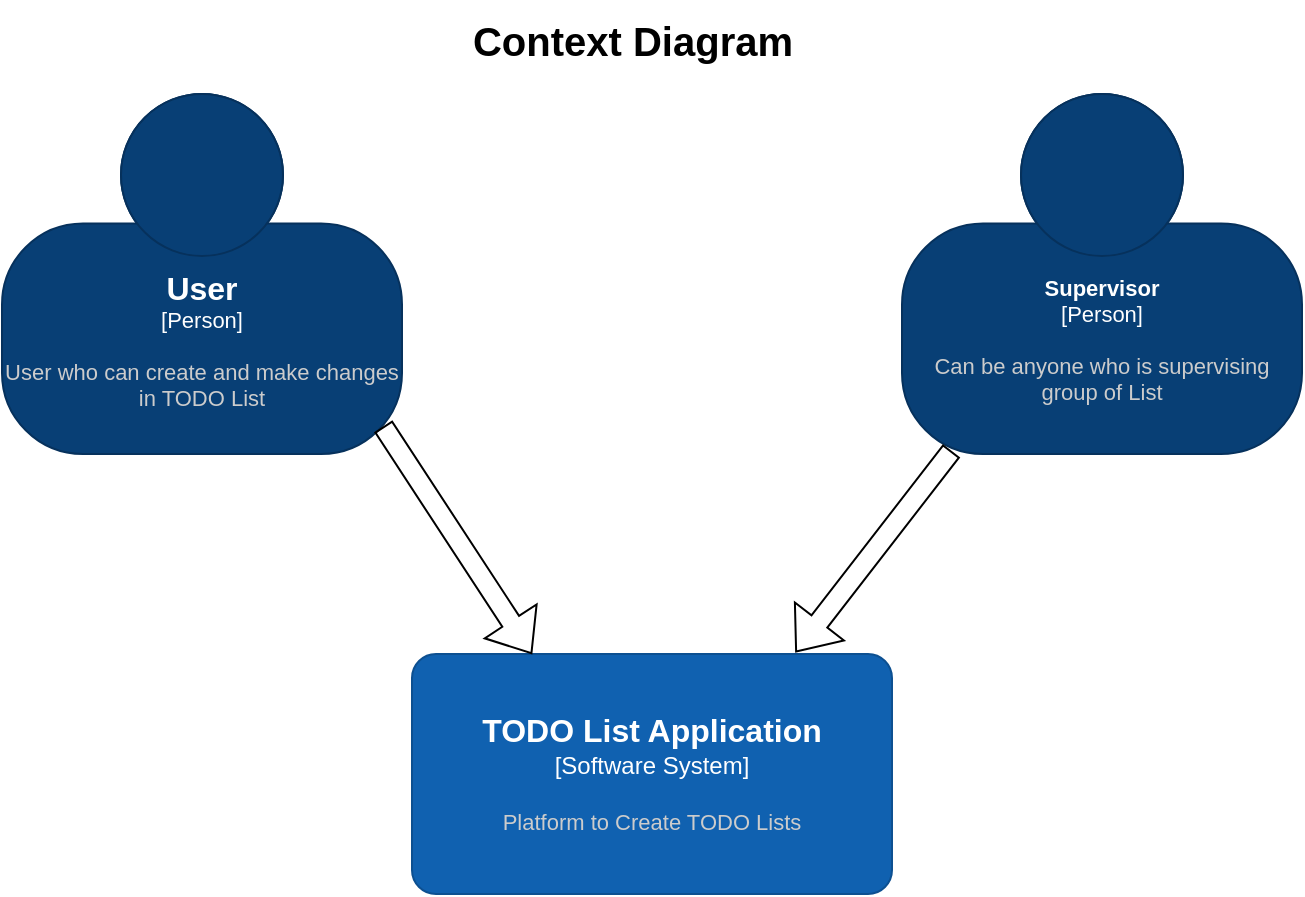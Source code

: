 <mxfile version="23.1.2" type="device">
  <diagram name="Page-1" id="RQzbffhTrQdbd0ifxUuW">
    <mxGraphModel dx="1235" dy="655" grid="1" gridSize="10" guides="1" tooltips="1" connect="1" arrows="1" fold="1" page="1" pageScale="1" pageWidth="850" pageHeight="1100" math="0" shadow="0">
      <root>
        <mxCell id="0" />
        <mxCell id="1" parent="0" />
        <mxCell id="j2diWBM5RuzViIo0XXup-1" value="Context Diagram" style="text;html=1;align=center;verticalAlign=middle;resizable=0;points=[];autosize=1;fontStyle=1;fontSize=20;" parent="1" vertex="1">
          <mxGeometry x="325" y="33" width="180" height="40" as="geometry" />
        </mxCell>
        <object placeholders="1" c4Name="User" c4Type="Person" c4Description="User who can create and make changes in TODO List" label="&lt;font style=&quot;font-size: 16px&quot;&gt;&lt;b&gt;%c4Name%&lt;/b&gt;&lt;/font&gt;&lt;div&gt;[%c4Type%]&lt;/div&gt;&lt;br&gt;&lt;div&gt;&lt;font style=&quot;font-size: 11px&quot;&gt;&lt;font color=&quot;#cccccc&quot;&gt;%c4Description%&lt;/font&gt;&lt;/div&gt;" id="KhA1Nr-XeJ_o9g3wbDUa-1">
          <mxCell style="html=1;fontSize=11;dashed=0;whiteSpace=wrap;fillColor=#083F75;strokeColor=#06315C;fontColor=#ffffff;shape=mxgraph.c4.person2;align=center;metaEdit=1;points=[[0.5,0,0],[1,0.5,0],[1,0.75,0],[0.75,1,0],[0.5,1,0],[0.25,1,0],[0,0.75,0],[0,0.5,0]];resizable=0;" vertex="1" parent="1">
            <mxGeometry x="100" y="80" width="200" height="180" as="geometry" />
          </mxCell>
        </object>
        <object placeholders="1" c4Name="Supervisor" c4Type="Person" c4Description="Can be anyone who is supervising group of List" label="&lt;font style=&quot;font-size: 11px;&quot;&gt;&lt;b style=&quot;font-size: 11px;&quot;&gt;%c4Name%&lt;/b&gt;&lt;/font&gt;&lt;div style=&quot;font-size: 11px;&quot;&gt;[%c4Type%]&lt;/div&gt;&lt;br style=&quot;font-size: 11px;&quot;&gt;&lt;div style=&quot;font-size: 11px;&quot;&gt;&lt;font style=&quot;font-size: 11px;&quot;&gt;&lt;font color=&quot;#cccccc&quot; style=&quot;font-size: 11px;&quot;&gt;%c4Description%&lt;/font&gt;&lt;/font&gt;&lt;/div&gt;" id="KhA1Nr-XeJ_o9g3wbDUa-2">
          <mxCell style="html=1;fontSize=11;dashed=0;whiteSpace=wrap;fillColor=#083F75;strokeColor=#06315C;fontColor=#ffffff;shape=mxgraph.c4.person2;align=center;metaEdit=1;points=[[0.5,0,0],[1,0.5,0],[1,0.75,0],[0.75,1,0],[0.5,1,0],[0.25,1,0],[0,0.75,0],[0,0.5,0]];resizable=0;" vertex="1" parent="1">
            <mxGeometry x="550" y="80" width="200" height="180" as="geometry" />
          </mxCell>
        </object>
        <object placeholders="1" c4Name="TODO List Application" c4Type="Software System" c4Description="Platform to Create TODO Lists" label="&lt;font style=&quot;font-size: 16px&quot;&gt;&lt;b&gt;%c4Name%&lt;/b&gt;&lt;/font&gt;&lt;div&gt;[%c4Type%]&lt;/div&gt;&lt;br&gt;&lt;div&gt;&lt;font style=&quot;font-size: 11px&quot;&gt;&lt;font color=&quot;#cccccc&quot;&gt;%c4Description%&lt;/font&gt;&lt;/div&gt;" id="KhA1Nr-XeJ_o9g3wbDUa-3">
          <mxCell style="rounded=1;whiteSpace=wrap;html=1;labelBackgroundColor=none;fillColor=#1061B0;fontColor=#ffffff;align=center;arcSize=10;strokeColor=#0D5091;metaEdit=1;resizable=0;points=[[0.25,0,0],[0.5,0,0],[0.75,0,0],[1,0.25,0],[1,0.5,0],[1,0.75,0],[0.75,1,0],[0.5,1,0],[0.25,1,0],[0,0.75,0],[0,0.5,0],[0,0.25,0]];" vertex="1" parent="1">
            <mxGeometry x="305" y="360" width="240" height="120" as="geometry" />
          </mxCell>
        </object>
        <mxCell id="KhA1Nr-XeJ_o9g3wbDUa-6" value="" style="shape=flexArrow;endArrow=classic;html=1;rounded=0;exitX=0.124;exitY=0.991;exitDx=0;exitDy=0;exitPerimeter=0;entryX=0.799;entryY=-0.007;entryDx=0;entryDy=0;entryPerimeter=0;" edge="1" parent="1" source="KhA1Nr-XeJ_o9g3wbDUa-2" target="KhA1Nr-XeJ_o9g3wbDUa-3">
          <mxGeometry width="50" height="50" relative="1" as="geometry">
            <mxPoint x="430" y="370" as="sourcePoint" />
            <mxPoint x="480" y="320" as="targetPoint" />
          </mxGeometry>
        </mxCell>
        <mxCell id="KhA1Nr-XeJ_o9g3wbDUa-7" value="" style="shape=flexArrow;endArrow=classic;html=1;rounded=0;exitX=0.953;exitY=0.923;exitDx=0;exitDy=0;exitPerimeter=0;entryX=0.25;entryY=0;entryDx=0;entryDy=0;entryPerimeter=0;" edge="1" parent="1" source="KhA1Nr-XeJ_o9g3wbDUa-1" target="KhA1Nr-XeJ_o9g3wbDUa-3">
          <mxGeometry width="50" height="50" relative="1" as="geometry">
            <mxPoint x="430" y="370" as="sourcePoint" />
            <mxPoint x="480" y="320" as="targetPoint" />
          </mxGeometry>
        </mxCell>
      </root>
    </mxGraphModel>
  </diagram>
</mxfile>
